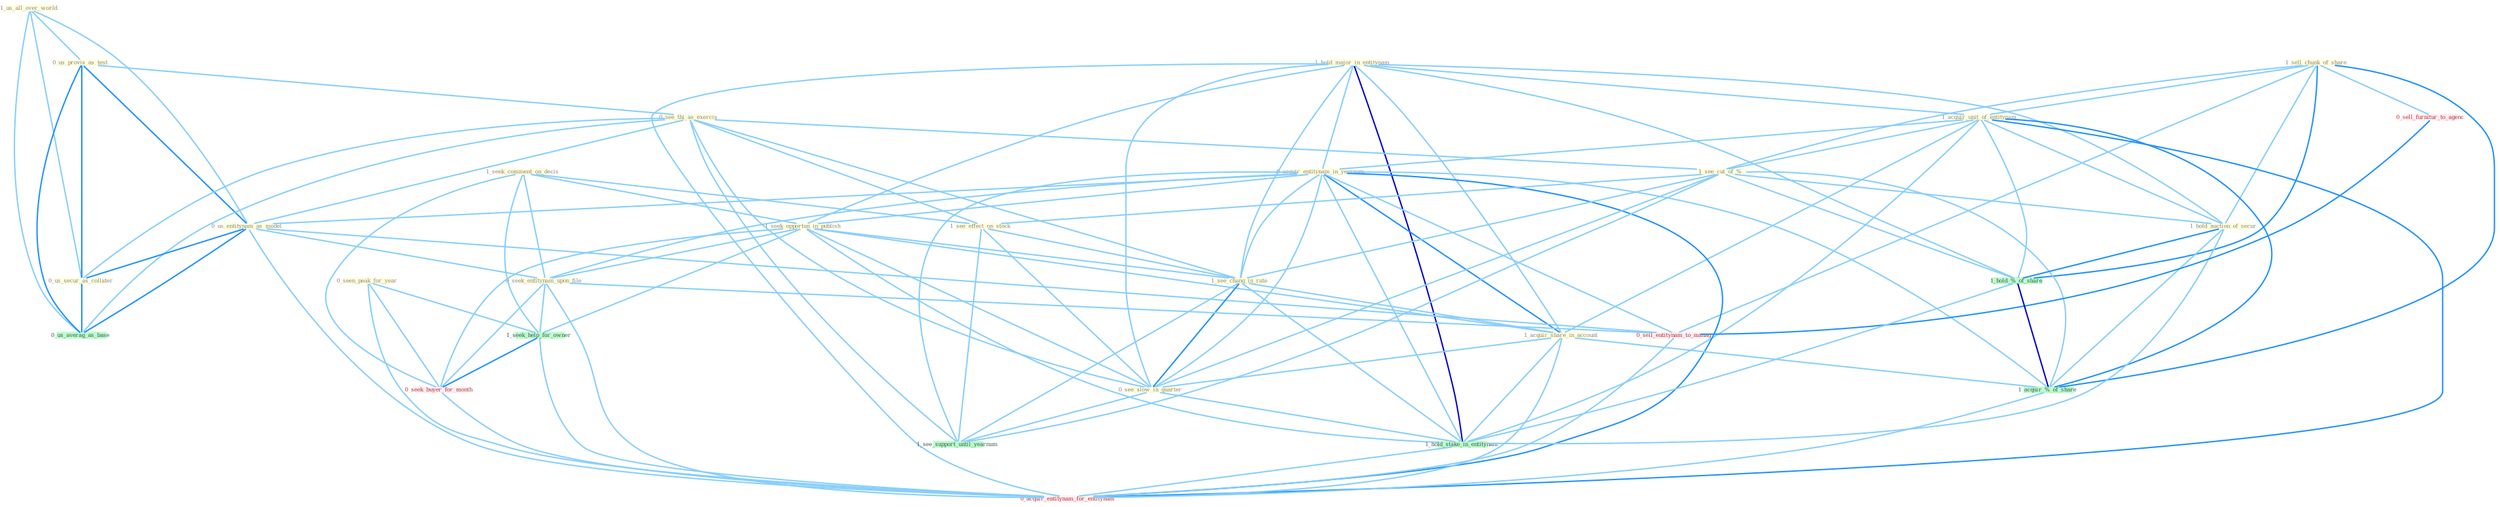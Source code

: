 Graph G{ 
    node
    [shape=polygon,style=filled,width=.5,height=.06,color="#BDFCC9",fixedsize=true,fontsize=4,
    fontcolor="#2f4f4f"];
    {node
    [color="#ffffe0", fontcolor="#8b7d6b"] "1_us_all_over_world " "1_hold_major_in_entitynam " "0_us_provis_as_test " "1_sell_chunk_of_share " "1_acquir_unit_of_entitynam " "0_acquir_entitynam_in_yearnum " "0_see_thi_as_exercis " "1_seek_comment_on_decis " "1_see_cut_of_% " "0_us_entitynam_as_model " "0_seen_peak_for_year " "1_seek_opportun_in_publish " "1_see_effect_on_stock " "1_see_chang_in_rate " "0_seek_entitynam_upon_file " "1_hold_auction_of_secur " "1_acquir_share_in_account " "0_see_slow_in_quarter " "0_us_secur_as_collater "}
{node [color="#fff0f5", fontcolor="#b22222"] "0_seek_buyer_for_month " "0_sell_furnitur_to_agenc " "0_sell_entitynam_to_manag " "0_acquir_entitynam_for_entitynam "}
edge [color="#B0E2FF"];

	"1_us_all_over_world " -- "0_us_provis_as_test " [w="1", color="#87cefa" ];
	"1_us_all_over_world " -- "0_us_entitynam_as_model " [w="1", color="#87cefa" ];
	"1_us_all_over_world " -- "0_us_secur_as_collater " [w="1", color="#87cefa" ];
	"1_us_all_over_world " -- "0_us_averag_as_base " [w="1", color="#87cefa" ];
	"1_hold_major_in_entitynam " -- "1_acquir_unit_of_entitynam " [w="1", color="#87cefa" ];
	"1_hold_major_in_entitynam " -- "0_acquir_entitynam_in_yearnum " [w="1", color="#87cefa" ];
	"1_hold_major_in_entitynam " -- "1_seek_opportun_in_publish " [w="1", color="#87cefa" ];
	"1_hold_major_in_entitynam " -- "1_see_chang_in_rate " [w="1", color="#87cefa" ];
	"1_hold_major_in_entitynam " -- "1_hold_auction_of_secur " [w="1", color="#87cefa" ];
	"1_hold_major_in_entitynam " -- "1_acquir_share_in_account " [w="1", color="#87cefa" ];
	"1_hold_major_in_entitynam " -- "0_see_slow_in_quarter " [w="1", color="#87cefa" ];
	"1_hold_major_in_entitynam " -- "1_hold_%_of_share " [w="1", color="#87cefa" ];
	"1_hold_major_in_entitynam " -- "1_hold_stake_in_entitynam " [w="3", color="#0000cd" , len=0.6];
	"1_hold_major_in_entitynam " -- "0_acquir_entitynam_for_entitynam " [w="1", color="#87cefa" ];
	"0_us_provis_as_test " -- "0_see_thi_as_exercis " [w="1", color="#87cefa" ];
	"0_us_provis_as_test " -- "0_us_entitynam_as_model " [w="2", color="#1e90ff" , len=0.8];
	"0_us_provis_as_test " -- "0_us_secur_as_collater " [w="2", color="#1e90ff" , len=0.8];
	"0_us_provis_as_test " -- "0_us_averag_as_base " [w="2", color="#1e90ff" , len=0.8];
	"1_sell_chunk_of_share " -- "1_acquir_unit_of_entitynam " [w="1", color="#87cefa" ];
	"1_sell_chunk_of_share " -- "1_see_cut_of_% " [w="1", color="#87cefa" ];
	"1_sell_chunk_of_share " -- "1_hold_auction_of_secur " [w="1", color="#87cefa" ];
	"1_sell_chunk_of_share " -- "1_hold_%_of_share " [w="2", color="#1e90ff" , len=0.8];
	"1_sell_chunk_of_share " -- "1_acquir_%_of_share " [w="2", color="#1e90ff" , len=0.8];
	"1_sell_chunk_of_share " -- "0_sell_furnitur_to_agenc " [w="1", color="#87cefa" ];
	"1_sell_chunk_of_share " -- "0_sell_entitynam_to_manag " [w="1", color="#87cefa" ];
	"1_acquir_unit_of_entitynam " -- "0_acquir_entitynam_in_yearnum " [w="1", color="#87cefa" ];
	"1_acquir_unit_of_entitynam " -- "1_see_cut_of_% " [w="1", color="#87cefa" ];
	"1_acquir_unit_of_entitynam " -- "1_hold_auction_of_secur " [w="1", color="#87cefa" ];
	"1_acquir_unit_of_entitynam " -- "1_acquir_share_in_account " [w="1", color="#87cefa" ];
	"1_acquir_unit_of_entitynam " -- "1_hold_%_of_share " [w="1", color="#87cefa" ];
	"1_acquir_unit_of_entitynam " -- "1_hold_stake_in_entitynam " [w="1", color="#87cefa" ];
	"1_acquir_unit_of_entitynam " -- "1_acquir_%_of_share " [w="2", color="#1e90ff" , len=0.8];
	"1_acquir_unit_of_entitynam " -- "0_acquir_entitynam_for_entitynam " [w="2", color="#1e90ff" , len=0.8];
	"0_acquir_entitynam_in_yearnum " -- "0_us_entitynam_as_model " [w="1", color="#87cefa" ];
	"0_acquir_entitynam_in_yearnum " -- "1_seek_opportun_in_publish " [w="1", color="#87cefa" ];
	"0_acquir_entitynam_in_yearnum " -- "1_see_chang_in_rate " [w="1", color="#87cefa" ];
	"0_acquir_entitynam_in_yearnum " -- "0_seek_entitynam_upon_file " [w="1", color="#87cefa" ];
	"0_acquir_entitynam_in_yearnum " -- "1_acquir_share_in_account " [w="2", color="#1e90ff" , len=0.8];
	"0_acquir_entitynam_in_yearnum " -- "0_see_slow_in_quarter " [w="1", color="#87cefa" ];
	"0_acquir_entitynam_in_yearnum " -- "1_hold_stake_in_entitynam " [w="1", color="#87cefa" ];
	"0_acquir_entitynam_in_yearnum " -- "1_acquir_%_of_share " [w="1", color="#87cefa" ];
	"0_acquir_entitynam_in_yearnum " -- "1_see_support_until_yearnum " [w="1", color="#87cefa" ];
	"0_acquir_entitynam_in_yearnum " -- "0_sell_entitynam_to_manag " [w="1", color="#87cefa" ];
	"0_acquir_entitynam_in_yearnum " -- "0_acquir_entitynam_for_entitynam " [w="2", color="#1e90ff" , len=0.8];
	"0_see_thi_as_exercis " -- "1_see_cut_of_% " [w="1", color="#87cefa" ];
	"0_see_thi_as_exercis " -- "0_us_entitynam_as_model " [w="1", color="#87cefa" ];
	"0_see_thi_as_exercis " -- "1_see_effect_on_stock " [w="1", color="#87cefa" ];
	"0_see_thi_as_exercis " -- "1_see_chang_in_rate " [w="1", color="#87cefa" ];
	"0_see_thi_as_exercis " -- "0_see_slow_in_quarter " [w="1", color="#87cefa" ];
	"0_see_thi_as_exercis " -- "0_us_secur_as_collater " [w="1", color="#87cefa" ];
	"0_see_thi_as_exercis " -- "1_see_support_until_yearnum " [w="1", color="#87cefa" ];
	"0_see_thi_as_exercis " -- "0_us_averag_as_base " [w="1", color="#87cefa" ];
	"1_seek_comment_on_decis " -- "1_seek_opportun_in_publish " [w="1", color="#87cefa" ];
	"1_seek_comment_on_decis " -- "1_see_effect_on_stock " [w="1", color="#87cefa" ];
	"1_seek_comment_on_decis " -- "0_seek_entitynam_upon_file " [w="1", color="#87cefa" ];
	"1_seek_comment_on_decis " -- "1_seek_help_for_owner " [w="1", color="#87cefa" ];
	"1_seek_comment_on_decis " -- "0_seek_buyer_for_month " [w="1", color="#87cefa" ];
	"1_see_cut_of_% " -- "1_see_effect_on_stock " [w="1", color="#87cefa" ];
	"1_see_cut_of_% " -- "1_see_chang_in_rate " [w="1", color="#87cefa" ];
	"1_see_cut_of_% " -- "1_hold_auction_of_secur " [w="1", color="#87cefa" ];
	"1_see_cut_of_% " -- "0_see_slow_in_quarter " [w="1", color="#87cefa" ];
	"1_see_cut_of_% " -- "1_hold_%_of_share " [w="1", color="#87cefa" ];
	"1_see_cut_of_% " -- "1_acquir_%_of_share " [w="1", color="#87cefa" ];
	"1_see_cut_of_% " -- "1_see_support_until_yearnum " [w="1", color="#87cefa" ];
	"0_us_entitynam_as_model " -- "0_seek_entitynam_upon_file " [w="1", color="#87cefa" ];
	"0_us_entitynam_as_model " -- "0_us_secur_as_collater " [w="2", color="#1e90ff" , len=0.8];
	"0_us_entitynam_as_model " -- "0_us_averag_as_base " [w="2", color="#1e90ff" , len=0.8];
	"0_us_entitynam_as_model " -- "0_sell_entitynam_to_manag " [w="1", color="#87cefa" ];
	"0_us_entitynam_as_model " -- "0_acquir_entitynam_for_entitynam " [w="1", color="#87cefa" ];
	"0_seen_peak_for_year " -- "1_seek_help_for_owner " [w="1", color="#87cefa" ];
	"0_seen_peak_for_year " -- "0_seek_buyer_for_month " [w="1", color="#87cefa" ];
	"0_seen_peak_for_year " -- "0_acquir_entitynam_for_entitynam " [w="1", color="#87cefa" ];
	"1_seek_opportun_in_publish " -- "1_see_chang_in_rate " [w="1", color="#87cefa" ];
	"1_seek_opportun_in_publish " -- "0_seek_entitynam_upon_file " [w="1", color="#87cefa" ];
	"1_seek_opportun_in_publish " -- "1_acquir_share_in_account " [w="1", color="#87cefa" ];
	"1_seek_opportun_in_publish " -- "0_see_slow_in_quarter " [w="1", color="#87cefa" ];
	"1_seek_opportun_in_publish " -- "1_hold_stake_in_entitynam " [w="1", color="#87cefa" ];
	"1_seek_opportun_in_publish " -- "1_seek_help_for_owner " [w="1", color="#87cefa" ];
	"1_seek_opportun_in_publish " -- "0_seek_buyer_for_month " [w="1", color="#87cefa" ];
	"1_see_effect_on_stock " -- "1_see_chang_in_rate " [w="1", color="#87cefa" ];
	"1_see_effect_on_stock " -- "0_see_slow_in_quarter " [w="1", color="#87cefa" ];
	"1_see_effect_on_stock " -- "1_see_support_until_yearnum " [w="1", color="#87cefa" ];
	"1_see_chang_in_rate " -- "1_acquir_share_in_account " [w="1", color="#87cefa" ];
	"1_see_chang_in_rate " -- "0_see_slow_in_quarter " [w="2", color="#1e90ff" , len=0.8];
	"1_see_chang_in_rate " -- "1_hold_stake_in_entitynam " [w="1", color="#87cefa" ];
	"1_see_chang_in_rate " -- "1_see_support_until_yearnum " [w="1", color="#87cefa" ];
	"0_seek_entitynam_upon_file " -- "1_seek_help_for_owner " [w="1", color="#87cefa" ];
	"0_seek_entitynam_upon_file " -- "0_seek_buyer_for_month " [w="1", color="#87cefa" ];
	"0_seek_entitynam_upon_file " -- "0_sell_entitynam_to_manag " [w="1", color="#87cefa" ];
	"0_seek_entitynam_upon_file " -- "0_acquir_entitynam_for_entitynam " [w="1", color="#87cefa" ];
	"1_hold_auction_of_secur " -- "1_hold_%_of_share " [w="2", color="#1e90ff" , len=0.8];
	"1_hold_auction_of_secur " -- "1_hold_stake_in_entitynam " [w="1", color="#87cefa" ];
	"1_hold_auction_of_secur " -- "1_acquir_%_of_share " [w="1", color="#87cefa" ];
	"1_acquir_share_in_account " -- "0_see_slow_in_quarter " [w="1", color="#87cefa" ];
	"1_acquir_share_in_account " -- "1_hold_stake_in_entitynam " [w="1", color="#87cefa" ];
	"1_acquir_share_in_account " -- "1_acquir_%_of_share " [w="1", color="#87cefa" ];
	"1_acquir_share_in_account " -- "0_acquir_entitynam_for_entitynam " [w="1", color="#87cefa" ];
	"0_see_slow_in_quarter " -- "1_hold_stake_in_entitynam " [w="1", color="#87cefa" ];
	"0_see_slow_in_quarter " -- "1_see_support_until_yearnum " [w="1", color="#87cefa" ];
	"0_us_secur_as_collater " -- "0_us_averag_as_base " [w="2", color="#1e90ff" , len=0.8];
	"1_hold_%_of_share " -- "1_hold_stake_in_entitynam " [w="1", color="#87cefa" ];
	"1_hold_%_of_share " -- "1_acquir_%_of_share " [w="3", color="#0000cd" , len=0.6];
	"1_hold_stake_in_entitynam " -- "0_acquir_entitynam_for_entitynam " [w="1", color="#87cefa" ];
	"1_seek_help_for_owner " -- "0_seek_buyer_for_month " [w="2", color="#1e90ff" , len=0.8];
	"1_seek_help_for_owner " -- "0_acquir_entitynam_for_entitynam " [w="1", color="#87cefa" ];
	"0_seek_buyer_for_month " -- "0_acquir_entitynam_for_entitynam " [w="1", color="#87cefa" ];
	"1_acquir_%_of_share " -- "0_acquir_entitynam_for_entitynam " [w="1", color="#87cefa" ];
	"0_sell_furnitur_to_agenc " -- "0_sell_entitynam_to_manag " [w="2", color="#1e90ff" , len=0.8];
	"0_sell_entitynam_to_manag " -- "0_acquir_entitynam_for_entitynam " [w="1", color="#87cefa" ];
}